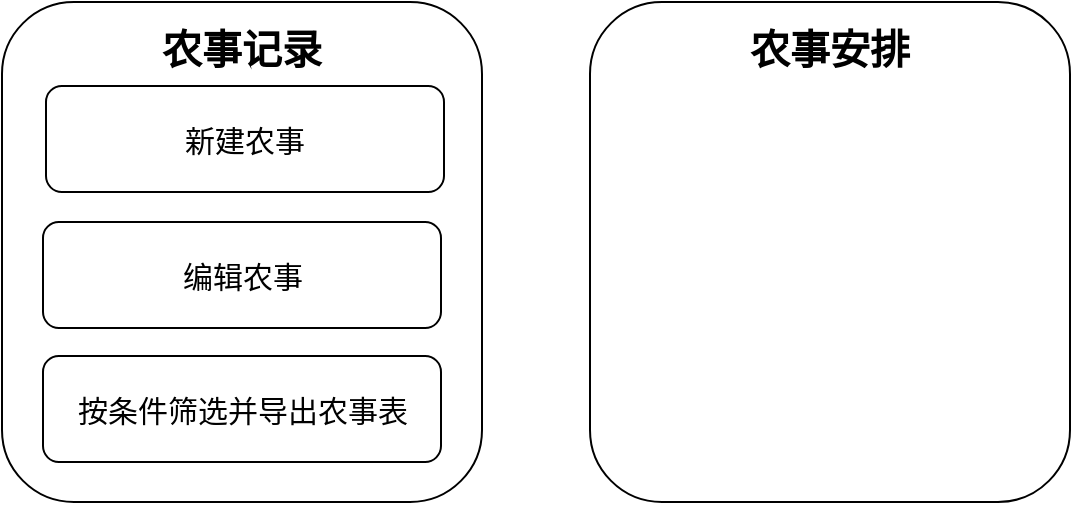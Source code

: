 <mxfile version="24.9.0">
  <diagram name="第 1 页" id="gJfY8LNa73RxEveA1br5">
    <mxGraphModel dx="1659" dy="749" grid="0" gridSize="10" guides="1" tooltips="1" connect="1" arrows="1" fold="1" page="0" pageScale="1" pageWidth="827" pageHeight="1169" math="0" shadow="0">
      <root>
        <mxCell id="0" />
        <mxCell id="1" parent="0" />
        <mxCell id="eqAFOOtLYbi2PUEckz74-1" value="" style="rounded=1;whiteSpace=wrap;html=1;" vertex="1" parent="1">
          <mxGeometry x="-21" y="261" width="240" height="250" as="geometry" />
        </mxCell>
        <mxCell id="eqAFOOtLYbi2PUEckz74-2" value="&lt;b&gt;&lt;font style=&quot;font-size: 20px;&quot;&gt;农事记录&lt;/font&gt;&lt;/b&gt;" style="text;html=1;align=center;verticalAlign=middle;whiteSpace=wrap;rounded=0;" vertex="1" parent="1">
          <mxGeometry x="39" y="269" width="120" height="30" as="geometry" />
        </mxCell>
        <mxCell id="eqAFOOtLYbi2PUEckz74-3" value="" style="rounded=1;whiteSpace=wrap;html=1;" vertex="1" parent="1">
          <mxGeometry x="273" y="261" width="240" height="250" as="geometry" />
        </mxCell>
        <mxCell id="eqAFOOtLYbi2PUEckz74-4" value="&lt;b&gt;&lt;font style=&quot;font-size: 20px;&quot;&gt;农事安排&lt;/font&gt;&lt;/b&gt;" style="text;html=1;align=center;verticalAlign=middle;whiteSpace=wrap;rounded=0;" vertex="1" parent="1">
          <mxGeometry x="333" y="269" width="120" height="30" as="geometry" />
        </mxCell>
        <mxCell id="eqAFOOtLYbi2PUEckz74-5" value="新建农事" style="rounded=1;whiteSpace=wrap;html=1;fontSize=15;" vertex="1" parent="1">
          <mxGeometry x="1" y="303" width="199" height="53" as="geometry" />
        </mxCell>
        <mxCell id="eqAFOOtLYbi2PUEckz74-6" value="编辑农事" style="rounded=1;whiteSpace=wrap;html=1;fontSize=15;" vertex="1" parent="1">
          <mxGeometry x="-0.5" y="371" width="199" height="53" as="geometry" />
        </mxCell>
        <mxCell id="eqAFOOtLYbi2PUEckz74-7" value="按条件筛选并导出农事表" style="rounded=1;whiteSpace=wrap;html=1;fontSize=15;" vertex="1" parent="1">
          <mxGeometry x="-0.5" y="438" width="199" height="53" as="geometry" />
        </mxCell>
      </root>
    </mxGraphModel>
  </diagram>
</mxfile>
